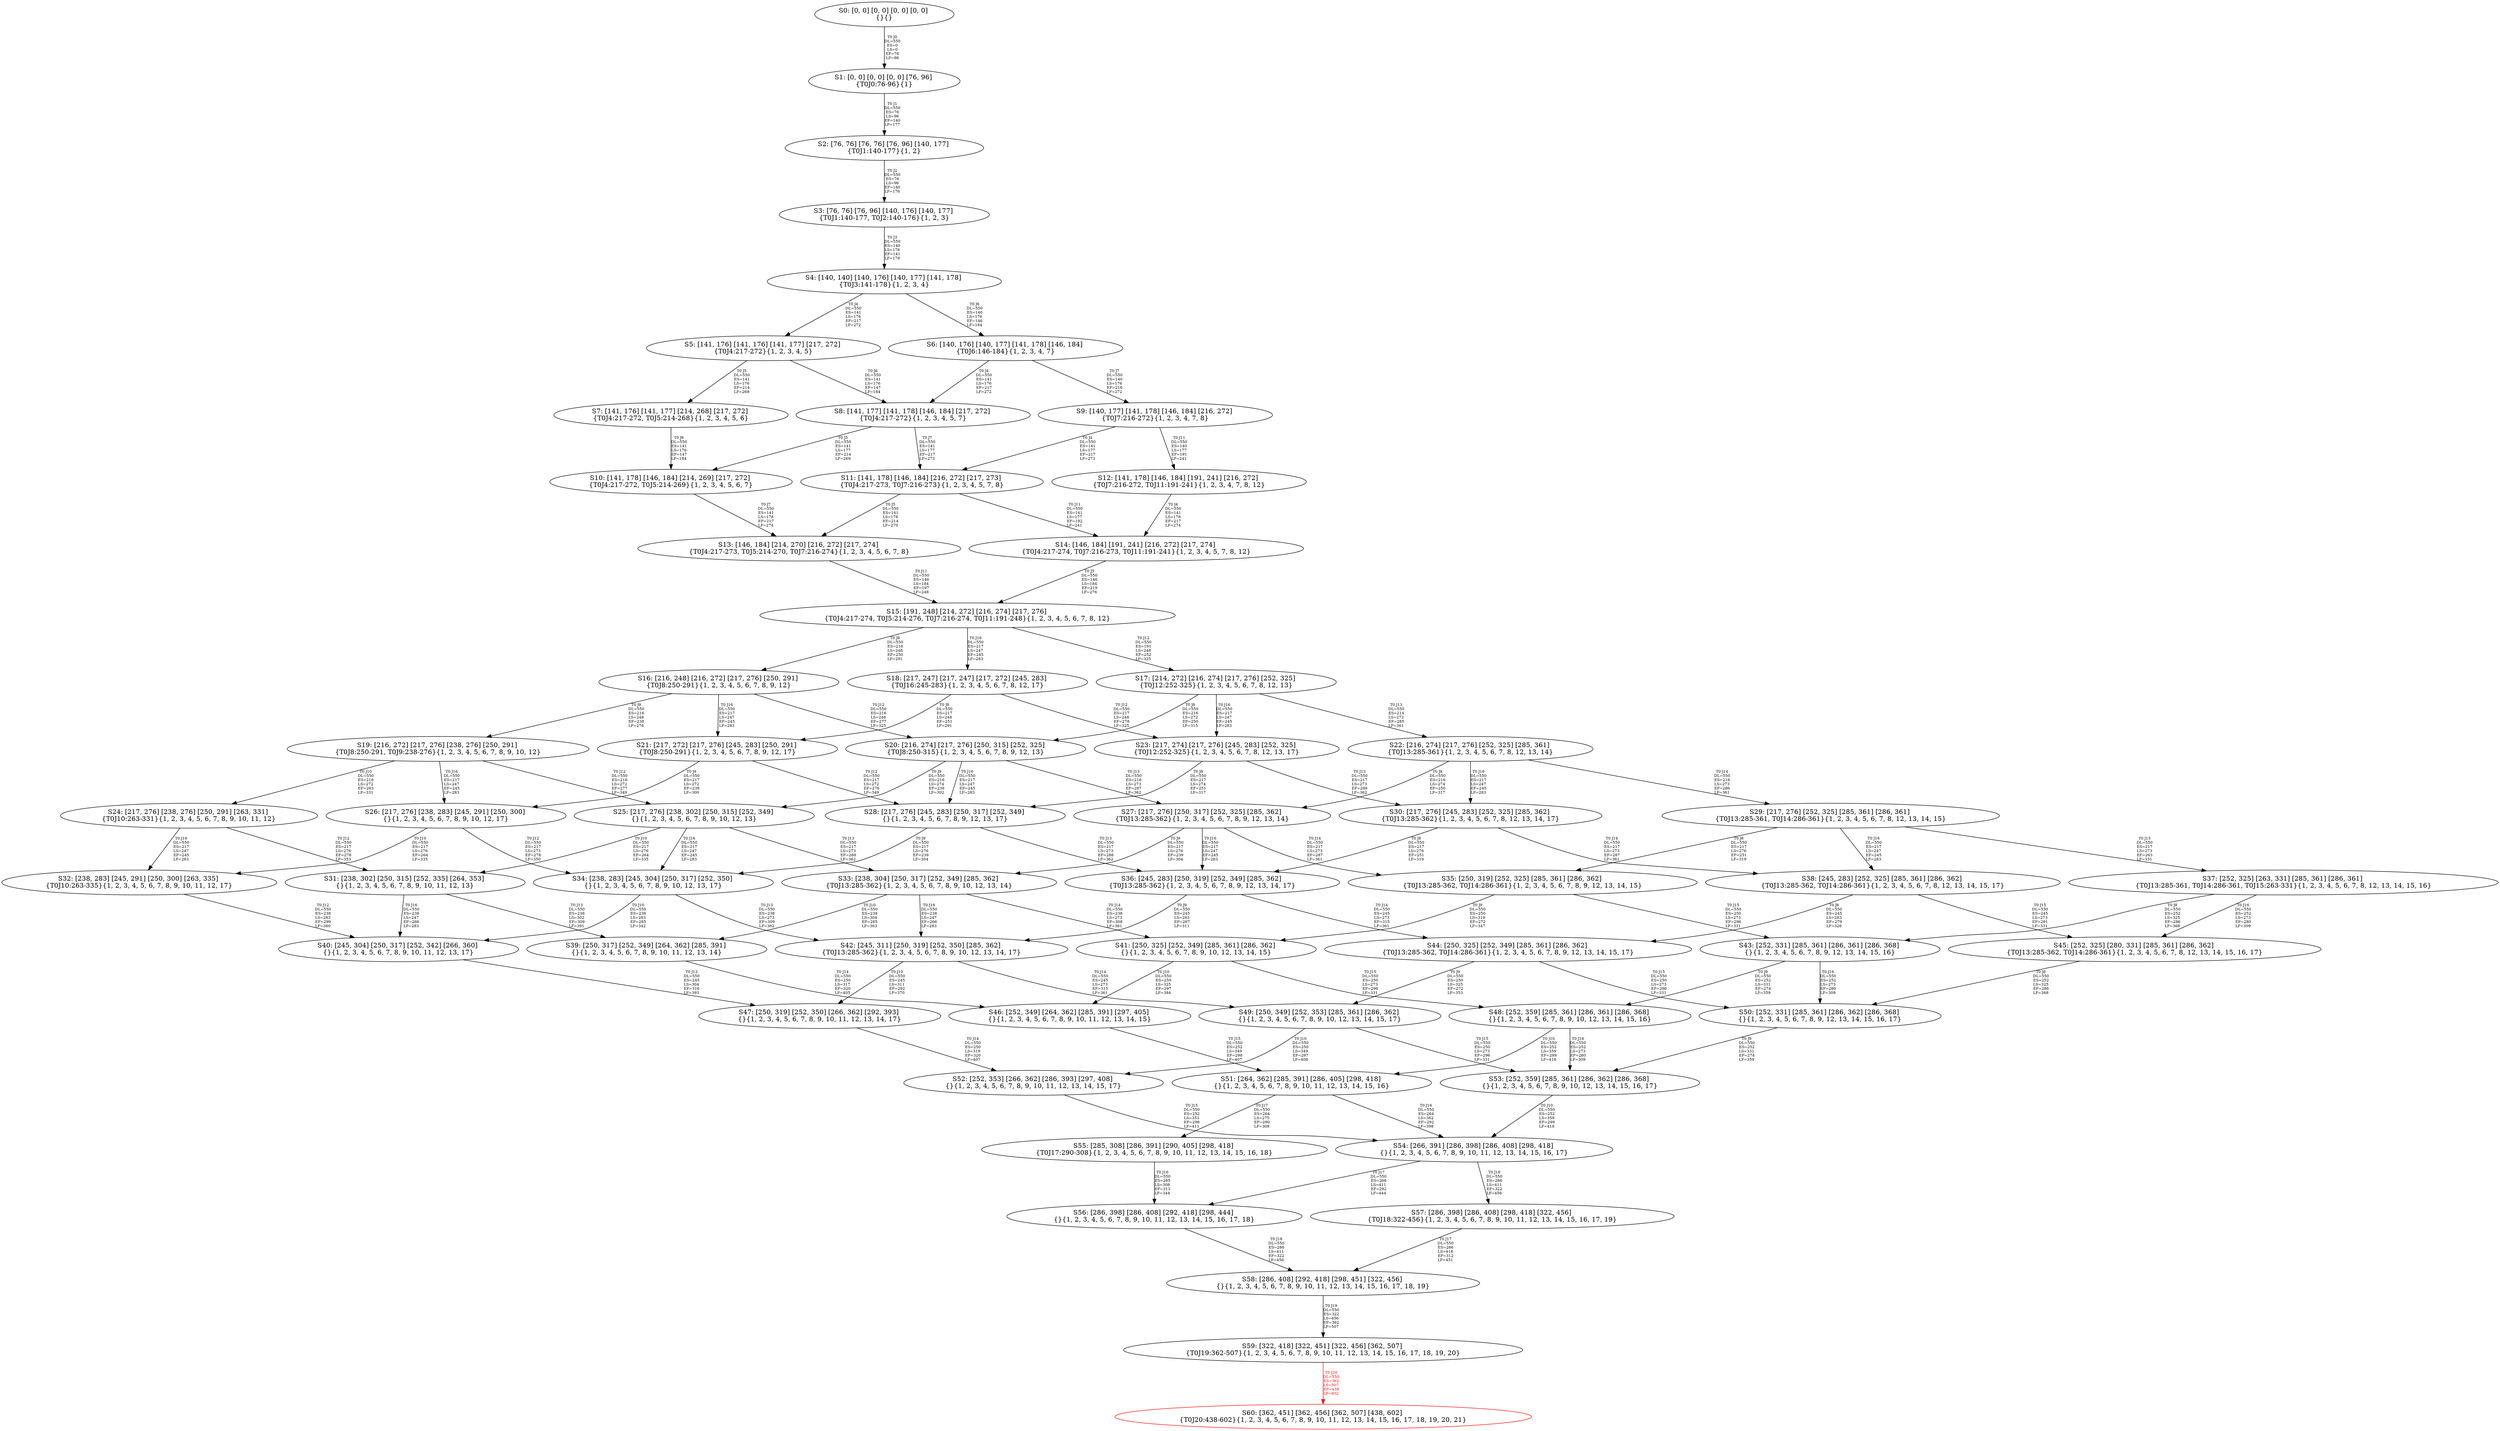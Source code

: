 digraph {
	S0[label="S0: [0, 0] [0, 0] [0, 0] [0, 0] \n{}{}"];
	S1[label="S1: [0, 0] [0, 0] [0, 0] [76, 96] \n{T0J0:76-96}{1}"];
	S2[label="S2: [76, 76] [76, 76] [76, 96] [140, 177] \n{T0J1:140-177}{1, 2}"];
	S3[label="S3: [76, 76] [76, 96] [140, 176] [140, 177] \n{T0J1:140-177, T0J2:140-176}{1, 2, 3}"];
	S4[label="S4: [140, 140] [140, 176] [140, 177] [141, 178] \n{T0J3:141-178}{1, 2, 3, 4}"];
	S5[label="S5: [141, 176] [141, 176] [141, 177] [217, 272] \n{T0J4:217-272}{1, 2, 3, 4, 5}"];
	S6[label="S6: [140, 176] [140, 177] [141, 178] [146, 184] \n{T0J6:146-184}{1, 2, 3, 4, 7}"];
	S7[label="S7: [141, 176] [141, 177] [214, 268] [217, 272] \n{T0J4:217-272, T0J5:214-268}{1, 2, 3, 4, 5, 6}"];
	S8[label="S8: [141, 177] [141, 178] [146, 184] [217, 272] \n{T0J4:217-272}{1, 2, 3, 4, 5, 7}"];
	S9[label="S9: [140, 177] [141, 178] [146, 184] [216, 272] \n{T0J7:216-272}{1, 2, 3, 4, 7, 8}"];
	S10[label="S10: [141, 178] [146, 184] [214, 269] [217, 272] \n{T0J4:217-272, T0J5:214-269}{1, 2, 3, 4, 5, 6, 7}"];
	S11[label="S11: [141, 178] [146, 184] [216, 272] [217, 273] \n{T0J4:217-273, T0J7:216-273}{1, 2, 3, 4, 5, 7, 8}"];
	S12[label="S12: [141, 178] [146, 184] [191, 241] [216, 272] \n{T0J7:216-272, T0J11:191-241}{1, 2, 3, 4, 7, 8, 12}"];
	S13[label="S13: [146, 184] [214, 270] [216, 272] [217, 274] \n{T0J4:217-273, T0J5:214-270, T0J7:216-274}{1, 2, 3, 4, 5, 6, 7, 8}"];
	S14[label="S14: [146, 184] [191, 241] [216, 272] [217, 274] \n{T0J4:217-274, T0J7:216-273, T0J11:191-241}{1, 2, 3, 4, 5, 7, 8, 12}"];
	S15[label="S15: [191, 248] [214, 272] [216, 274] [217, 276] \n{T0J4:217-274, T0J5:214-276, T0J7:216-274, T0J11:191-248}{1, 2, 3, 4, 5, 6, 7, 8, 12}"];
	S16[label="S16: [216, 248] [216, 272] [217, 276] [250, 291] \n{T0J8:250-291}{1, 2, 3, 4, 5, 6, 7, 8, 9, 12}"];
	S17[label="S17: [214, 272] [216, 274] [217, 276] [252, 325] \n{T0J12:252-325}{1, 2, 3, 4, 5, 6, 7, 8, 12, 13}"];
	S18[label="S18: [217, 247] [217, 247] [217, 272] [245, 283] \n{T0J16:245-283}{1, 2, 3, 4, 5, 6, 7, 8, 12, 17}"];
	S19[label="S19: [216, 272] [217, 276] [238, 276] [250, 291] \n{T0J8:250-291, T0J9:238-276}{1, 2, 3, 4, 5, 6, 7, 8, 9, 10, 12}"];
	S20[label="S20: [216, 274] [217, 276] [250, 315] [252, 325] \n{T0J8:250-315}{1, 2, 3, 4, 5, 6, 7, 8, 9, 12, 13}"];
	S21[label="S21: [217, 272] [217, 276] [245, 283] [250, 291] \n{T0J8:250-291}{1, 2, 3, 4, 5, 6, 7, 8, 9, 12, 17}"];
	S22[label="S22: [216, 274] [217, 276] [252, 325] [285, 361] \n{T0J13:285-361}{1, 2, 3, 4, 5, 6, 7, 8, 12, 13, 14}"];
	S23[label="S23: [217, 274] [217, 276] [245, 283] [252, 325] \n{T0J12:252-325}{1, 2, 3, 4, 5, 6, 7, 8, 12, 13, 17}"];
	S24[label="S24: [217, 276] [238, 276] [250, 291] [263, 331] \n{T0J10:263-331}{1, 2, 3, 4, 5, 6, 7, 8, 9, 10, 11, 12}"];
	S25[label="S25: [217, 276] [238, 302] [250, 315] [252, 349] \n{}{1, 2, 3, 4, 5, 6, 7, 8, 9, 10, 12, 13}"];
	S26[label="S26: [217, 276] [238, 283] [245, 291] [250, 300] \n{}{1, 2, 3, 4, 5, 6, 7, 8, 9, 10, 12, 17}"];
	S27[label="S27: [217, 276] [250, 317] [252, 325] [285, 362] \n{T0J13:285-362}{1, 2, 3, 4, 5, 6, 7, 8, 9, 12, 13, 14}"];
	S28[label="S28: [217, 276] [245, 283] [250, 317] [252, 349] \n{}{1, 2, 3, 4, 5, 6, 7, 8, 9, 12, 13, 17}"];
	S29[label="S29: [217, 276] [252, 325] [285, 361] [286, 361] \n{T0J13:285-361, T0J14:286-361}{1, 2, 3, 4, 5, 6, 7, 8, 12, 13, 14, 15}"];
	S30[label="S30: [217, 276] [245, 283] [252, 325] [285, 362] \n{T0J13:285-362}{1, 2, 3, 4, 5, 6, 7, 8, 12, 13, 14, 17}"];
	S31[label="S31: [238, 302] [250, 315] [252, 335] [264, 353] \n{}{1, 2, 3, 4, 5, 6, 7, 8, 9, 10, 11, 12, 13}"];
	S32[label="S32: [238, 283] [245, 291] [250, 300] [263, 335] \n{T0J10:263-335}{1, 2, 3, 4, 5, 6, 7, 8, 9, 10, 11, 12, 17}"];
	S33[label="S33: [238, 304] [250, 317] [252, 349] [285, 362] \n{T0J13:285-362}{1, 2, 3, 4, 5, 6, 7, 8, 9, 10, 12, 13, 14}"];
	S34[label="S34: [238, 283] [245, 304] [250, 317] [252, 350] \n{}{1, 2, 3, 4, 5, 6, 7, 8, 9, 10, 12, 13, 17}"];
	S35[label="S35: [250, 319] [252, 325] [285, 361] [286, 362] \n{T0J13:285-362, T0J14:286-361}{1, 2, 3, 4, 5, 6, 7, 8, 9, 12, 13, 14, 15}"];
	S36[label="S36: [245, 283] [250, 319] [252, 349] [285, 362] \n{T0J13:285-362}{1, 2, 3, 4, 5, 6, 7, 8, 9, 12, 13, 14, 17}"];
	S37[label="S37: [252, 325] [263, 331] [285, 361] [286, 361] \n{T0J13:285-361, T0J14:286-361, T0J15:263-331}{1, 2, 3, 4, 5, 6, 7, 8, 12, 13, 14, 15, 16}"];
	S38[label="S38: [245, 283] [252, 325] [285, 361] [286, 362] \n{T0J13:285-362, T0J14:286-361}{1, 2, 3, 4, 5, 6, 7, 8, 12, 13, 14, 15, 17}"];
	S39[label="S39: [250, 317] [252, 349] [264, 362] [285, 391] \n{}{1, 2, 3, 4, 5, 6, 7, 8, 9, 10, 11, 12, 13, 14}"];
	S40[label="S40: [245, 304] [250, 317] [252, 342] [266, 360] \n{}{1, 2, 3, 4, 5, 6, 7, 8, 9, 10, 11, 12, 13, 17}"];
	S41[label="S41: [250, 325] [252, 349] [285, 361] [286, 362] \n{}{1, 2, 3, 4, 5, 6, 7, 8, 9, 10, 12, 13, 14, 15}"];
	S42[label="S42: [245, 311] [250, 319] [252, 350] [285, 362] \n{T0J13:285-362}{1, 2, 3, 4, 5, 6, 7, 8, 9, 10, 12, 13, 14, 17}"];
	S43[label="S43: [252, 331] [285, 361] [286, 361] [286, 368] \n{}{1, 2, 3, 4, 5, 6, 7, 8, 9, 12, 13, 14, 15, 16}"];
	S44[label="S44: [250, 325] [252, 349] [285, 361] [286, 362] \n{T0J13:285-362, T0J14:286-361}{1, 2, 3, 4, 5, 6, 7, 8, 9, 12, 13, 14, 15, 17}"];
	S45[label="S45: [252, 325] [280, 331] [285, 361] [286, 362] \n{T0J13:285-362, T0J14:286-361}{1, 2, 3, 4, 5, 6, 7, 8, 12, 13, 14, 15, 16, 17}"];
	S46[label="S46: [252, 349] [264, 362] [285, 391] [297, 405] \n{}{1, 2, 3, 4, 5, 6, 7, 8, 9, 10, 11, 12, 13, 14, 15}"];
	S47[label="S47: [250, 319] [252, 350] [266, 362] [292, 393] \n{}{1, 2, 3, 4, 5, 6, 7, 8, 9, 10, 11, 12, 13, 14, 17}"];
	S48[label="S48: [252, 359] [285, 361] [286, 361] [286, 368] \n{}{1, 2, 3, 4, 5, 6, 7, 8, 9, 10, 12, 13, 14, 15, 16}"];
	S49[label="S49: [250, 349] [252, 353] [285, 361] [286, 362] \n{}{1, 2, 3, 4, 5, 6, 7, 8, 9, 10, 12, 13, 14, 15, 17}"];
	S50[label="S50: [252, 331] [285, 361] [286, 362] [286, 368] \n{}{1, 2, 3, 4, 5, 6, 7, 8, 9, 12, 13, 14, 15, 16, 17}"];
	S51[label="S51: [264, 362] [285, 391] [286, 405] [298, 418] \n{}{1, 2, 3, 4, 5, 6, 7, 8, 9, 10, 11, 12, 13, 14, 15, 16}"];
	S52[label="S52: [252, 353] [266, 362] [286, 393] [297, 408] \n{}{1, 2, 3, 4, 5, 6, 7, 8, 9, 10, 11, 12, 13, 14, 15, 17}"];
	S53[label="S53: [252, 359] [285, 361] [286, 362] [286, 368] \n{}{1, 2, 3, 4, 5, 6, 7, 8, 9, 10, 12, 13, 14, 15, 16, 17}"];
	S54[label="S54: [266, 391] [286, 398] [286, 408] [298, 418] \n{}{1, 2, 3, 4, 5, 6, 7, 8, 9, 10, 11, 12, 13, 14, 15, 16, 17}"];
	S55[label="S55: [285, 308] [286, 391] [290, 405] [298, 418] \n{T0J17:290-308}{1, 2, 3, 4, 5, 6, 7, 8, 9, 10, 11, 12, 13, 14, 15, 16, 18}"];
	S56[label="S56: [286, 398] [286, 408] [292, 418] [298, 444] \n{}{1, 2, 3, 4, 5, 6, 7, 8, 9, 10, 11, 12, 13, 14, 15, 16, 17, 18}"];
	S57[label="S57: [286, 398] [286, 408] [298, 418] [322, 456] \n{T0J18:322-456}{1, 2, 3, 4, 5, 6, 7, 8, 9, 10, 11, 12, 13, 14, 15, 16, 17, 19}"];
	S58[label="S58: [286, 408] [292, 418] [298, 451] [322, 456] \n{}{1, 2, 3, 4, 5, 6, 7, 8, 9, 10, 11, 12, 13, 14, 15, 16, 17, 18, 19}"];
	S59[label="S59: [322, 418] [322, 451] [322, 456] [362, 507] \n{T0J19:362-507}{1, 2, 3, 4, 5, 6, 7, 8, 9, 10, 11, 12, 13, 14, 15, 16, 17, 18, 19, 20}"];
	S60[label="S60: [362, 451] [362, 456] [362, 507] [438, 602] \n{T0J20:438-602}{1, 2, 3, 4, 5, 6, 7, 8, 9, 10, 11, 12, 13, 14, 15, 16, 17, 18, 19, 20, 21}"];
	S0 -> S1[label="T0 J0\nDL=550\nES=0\nLS=0\nEF=76\nLF=96",fontsize=8];
	S1 -> S2[label="T0 J1\nDL=550\nES=76\nLS=96\nEF=140\nLF=177",fontsize=8];
	S2 -> S3[label="T0 J2\nDL=550\nES=76\nLS=96\nEF=140\nLF=176",fontsize=8];
	S3 -> S4[label="T0 J3\nDL=550\nES=140\nLS=176\nEF=141\nLF=178",fontsize=8];
	S4 -> S5[label="T0 J4\nDL=550\nES=141\nLS=176\nEF=217\nLF=272",fontsize=8];
	S4 -> S6[label="T0 J6\nDL=550\nES=140\nLS=176\nEF=146\nLF=184",fontsize=8];
	S5 -> S7[label="T0 J5\nDL=550\nES=141\nLS=176\nEF=214\nLF=268",fontsize=8];
	S5 -> S8[label="T0 J6\nDL=550\nES=141\nLS=176\nEF=147\nLF=184",fontsize=8];
	S6 -> S8[label="T0 J4\nDL=550\nES=141\nLS=176\nEF=217\nLF=272",fontsize=8];
	S6 -> S9[label="T0 J7\nDL=550\nES=140\nLS=176\nEF=216\nLF=272",fontsize=8];
	S7 -> S10[label="T0 J6\nDL=550\nES=141\nLS=176\nEF=147\nLF=184",fontsize=8];
	S8 -> S10[label="T0 J5\nDL=550\nES=141\nLS=177\nEF=214\nLF=269",fontsize=8];
	S8 -> S11[label="T0 J7\nDL=550\nES=141\nLS=177\nEF=217\nLF=273",fontsize=8];
	S9 -> S11[label="T0 J4\nDL=550\nES=141\nLS=177\nEF=217\nLF=273",fontsize=8];
	S9 -> S12[label="T0 J11\nDL=550\nES=140\nLS=177\nEF=191\nLF=241",fontsize=8];
	S10 -> S13[label="T0 J7\nDL=550\nES=141\nLS=178\nEF=217\nLF=274",fontsize=8];
	S11 -> S13[label="T0 J5\nDL=550\nES=141\nLS=178\nEF=214\nLF=270",fontsize=8];
	S11 -> S14[label="T0 J11\nDL=550\nES=141\nLS=177\nEF=192\nLF=241",fontsize=8];
	S12 -> S14[label="T0 J4\nDL=550\nES=141\nLS=178\nEF=217\nLF=274",fontsize=8];
	S13 -> S15[label="T0 J11\nDL=550\nES=146\nLS=184\nEF=197\nLF=248",fontsize=8];
	S14 -> S15[label="T0 J5\nDL=550\nES=146\nLS=184\nEF=219\nLF=276",fontsize=8];
	S15 -> S16[label="T0 J8\nDL=550\nES=216\nLS=248\nEF=250\nLF=291",fontsize=8];
	S15 -> S17[label="T0 J12\nDL=550\nES=191\nLS=248\nEF=252\nLF=325",fontsize=8];
	S15 -> S18[label="T0 J16\nDL=550\nES=217\nLS=247\nEF=245\nLF=283",fontsize=8];
	S16 -> S19[label="T0 J9\nDL=550\nES=216\nLS=248\nEF=238\nLF=276",fontsize=8];
	S16 -> S20[label="T0 J12\nDL=550\nES=216\nLS=248\nEF=277\nLF=325",fontsize=8];
	S16 -> S21[label="T0 J16\nDL=550\nES=217\nLS=247\nEF=245\nLF=283",fontsize=8];
	S17 -> S20[label="T0 J8\nDL=550\nES=216\nLS=272\nEF=250\nLF=315",fontsize=8];
	S17 -> S22[label="T0 J13\nDL=550\nES=214\nLS=272\nEF=285\nLF=361",fontsize=8];
	S17 -> S23[label="T0 J16\nDL=550\nES=217\nLS=247\nEF=245\nLF=283",fontsize=8];
	S18 -> S21[label="T0 J8\nDL=550\nES=217\nLS=248\nEF=251\nLF=291",fontsize=8];
	S18 -> S23[label="T0 J12\nDL=550\nES=217\nLS=248\nEF=278\nLF=325",fontsize=8];
	S19 -> S24[label="T0 J10\nDL=550\nES=216\nLS=272\nEF=263\nLF=331",fontsize=8];
	S19 -> S25[label="T0 J12\nDL=550\nES=216\nLS=272\nEF=277\nLF=349",fontsize=8];
	S19 -> S26[label="T0 J16\nDL=550\nES=217\nLS=247\nEF=245\nLF=283",fontsize=8];
	S20 -> S25[label="T0 J9\nDL=550\nES=216\nLS=274\nEF=238\nLF=302",fontsize=8];
	S20 -> S27[label="T0 J13\nDL=550\nES=216\nLS=273\nEF=287\nLF=362",fontsize=8];
	S20 -> S28[label="T0 J16\nDL=550\nES=217\nLS=247\nEF=245\nLF=283",fontsize=8];
	S21 -> S26[label="T0 J9\nDL=550\nES=217\nLS=272\nEF=239\nLF=300",fontsize=8];
	S21 -> S28[label="T0 J12\nDL=550\nES=217\nLS=272\nEF=278\nLF=349",fontsize=8];
	S22 -> S27[label="T0 J8\nDL=550\nES=216\nLS=274\nEF=250\nLF=317",fontsize=8];
	S22 -> S29[label="T0 J14\nDL=550\nES=216\nLS=273\nEF=286\nLF=361",fontsize=8];
	S22 -> S30[label="T0 J16\nDL=550\nES=217\nLS=247\nEF=245\nLF=283",fontsize=8];
	S23 -> S28[label="T0 J8\nDL=550\nES=217\nLS=274\nEF=251\nLF=317",fontsize=8];
	S23 -> S30[label="T0 J13\nDL=550\nES=217\nLS=273\nEF=288\nLF=362",fontsize=8];
	S24 -> S31[label="T0 J12\nDL=550\nES=217\nLS=276\nEF=278\nLF=353",fontsize=8];
	S24 -> S32[label="T0 J16\nDL=550\nES=217\nLS=247\nEF=245\nLF=283",fontsize=8];
	S25 -> S31[label="T0 J10\nDL=550\nES=217\nLS=276\nEF=264\nLF=335",fontsize=8];
	S25 -> S33[label="T0 J13\nDL=550\nES=217\nLS=273\nEF=288\nLF=362",fontsize=8];
	S25 -> S34[label="T0 J16\nDL=550\nES=217\nLS=247\nEF=245\nLF=283",fontsize=8];
	S26 -> S32[label="T0 J10\nDL=550\nES=217\nLS=276\nEF=264\nLF=335",fontsize=8];
	S26 -> S34[label="T0 J12\nDL=550\nES=217\nLS=273\nEF=278\nLF=350",fontsize=8];
	S27 -> S33[label="T0 J9\nDL=550\nES=217\nLS=276\nEF=239\nLF=304",fontsize=8];
	S27 -> S35[label="T0 J14\nDL=550\nES=217\nLS=273\nEF=287\nLF=361",fontsize=8];
	S27 -> S36[label="T0 J16\nDL=550\nES=217\nLS=247\nEF=245\nLF=283",fontsize=8];
	S28 -> S34[label="T0 J9\nDL=550\nES=217\nLS=276\nEF=239\nLF=304",fontsize=8];
	S28 -> S36[label="T0 J13\nDL=550\nES=217\nLS=273\nEF=288\nLF=362",fontsize=8];
	S29 -> S35[label="T0 J8\nDL=550\nES=217\nLS=276\nEF=251\nLF=319",fontsize=8];
	S29 -> S37[label="T0 J15\nDL=550\nES=217\nLS=273\nEF=263\nLF=331",fontsize=8];
	S29 -> S38[label="T0 J16\nDL=550\nES=217\nLS=247\nEF=245\nLF=283",fontsize=8];
	S30 -> S36[label="T0 J8\nDL=550\nES=217\nLS=276\nEF=251\nLF=319",fontsize=8];
	S30 -> S38[label="T0 J14\nDL=550\nES=217\nLS=273\nEF=287\nLF=361",fontsize=8];
	S31 -> S39[label="T0 J13\nDL=550\nES=238\nLS=302\nEF=309\nLF=391",fontsize=8];
	S31 -> S40[label="T0 J16\nDL=550\nES=238\nLS=247\nEF=266\nLF=283",fontsize=8];
	S32 -> S40[label="T0 J12\nDL=550\nES=238\nLS=283\nEF=299\nLF=360",fontsize=8];
	S33 -> S39[label="T0 J10\nDL=550\nES=238\nLS=304\nEF=285\nLF=363",fontsize=8];
	S33 -> S41[label="T0 J14\nDL=550\nES=238\nLS=273\nEF=308\nLF=361",fontsize=8];
	S33 -> S42[label="T0 J16\nDL=550\nES=238\nLS=247\nEF=266\nLF=283",fontsize=8];
	S34 -> S40[label="T0 J10\nDL=550\nES=238\nLS=283\nEF=285\nLF=342",fontsize=8];
	S34 -> S42[label="T0 J13\nDL=550\nES=238\nLS=273\nEF=309\nLF=362",fontsize=8];
	S35 -> S41[label="T0 J9\nDL=550\nES=250\nLS=319\nEF=272\nLF=347",fontsize=8];
	S35 -> S43[label="T0 J15\nDL=550\nES=250\nLS=273\nEF=296\nLF=331",fontsize=8];
	S36 -> S42[label="T0 J9\nDL=550\nES=245\nLS=283\nEF=267\nLF=311",fontsize=8];
	S36 -> S44[label="T0 J14\nDL=550\nES=245\nLS=273\nEF=315\nLF=361",fontsize=8];
	S37 -> S43[label="T0 J8\nDL=550\nES=252\nLS=325\nEF=286\nLF=368",fontsize=8];
	S37 -> S45[label="T0 J16\nDL=550\nES=252\nLS=273\nEF=280\nLF=309",fontsize=8];
	S38 -> S44[label="T0 J8\nDL=550\nES=245\nLS=283\nEF=279\nLF=326",fontsize=8];
	S38 -> S45[label="T0 J15\nDL=550\nES=245\nLS=273\nEF=291\nLF=331",fontsize=8];
	S39 -> S46[label="T0 J14\nDL=550\nES=250\nLS=317\nEF=320\nLF=405",fontsize=8];
	S40 -> S47[label="T0 J13\nDL=550\nES=245\nLS=304\nEF=316\nLF=393",fontsize=8];
	S41 -> S46[label="T0 J10\nDL=550\nES=250\nLS=325\nEF=297\nLF=384",fontsize=8];
	S41 -> S48[label="T0 J15\nDL=550\nES=250\nLS=273\nEF=296\nLF=331",fontsize=8];
	S42 -> S47[label="T0 J10\nDL=550\nES=245\nLS=311\nEF=292\nLF=370",fontsize=8];
	S42 -> S49[label="T0 J14\nDL=550\nES=245\nLS=273\nEF=315\nLF=361",fontsize=8];
	S43 -> S48[label="T0 J9\nDL=550\nES=252\nLS=331\nEF=274\nLF=359",fontsize=8];
	S43 -> S50[label="T0 J16\nDL=550\nES=252\nLS=273\nEF=280\nLF=309",fontsize=8];
	S44 -> S49[label="T0 J9\nDL=550\nES=250\nLS=325\nEF=272\nLF=353",fontsize=8];
	S44 -> S50[label="T0 J15\nDL=550\nES=250\nLS=273\nEF=296\nLF=331",fontsize=8];
	S45 -> S50[label="T0 J8\nDL=550\nES=252\nLS=325\nEF=286\nLF=368",fontsize=8];
	S46 -> S51[label="T0 J15\nDL=550\nES=252\nLS=349\nEF=298\nLF=407",fontsize=8];
	S47 -> S52[label="T0 J14\nDL=550\nES=250\nLS=319\nEF=320\nLF=407",fontsize=8];
	S48 -> S51[label="T0 J10\nDL=550\nES=252\nLS=359\nEF=299\nLF=418",fontsize=8];
	S48 -> S53[label="T0 J16\nDL=550\nES=252\nLS=273\nEF=280\nLF=309",fontsize=8];
	S49 -> S52[label="T0 J10\nDL=550\nES=250\nLS=349\nEF=297\nLF=408",fontsize=8];
	S49 -> S53[label="T0 J15\nDL=550\nES=250\nLS=273\nEF=296\nLF=331",fontsize=8];
	S50 -> S53[label="T0 J9\nDL=550\nES=252\nLS=331\nEF=274\nLF=359",fontsize=8];
	S51 -> S54[label="T0 J16\nDL=550\nES=264\nLS=362\nEF=292\nLF=398",fontsize=8];
	S51 -> S55[label="T0 J17\nDL=550\nES=264\nLS=275\nEF=290\nLF=308",fontsize=8];
	S52 -> S54[label="T0 J15\nDL=550\nES=252\nLS=353\nEF=298\nLF=411",fontsize=8];
	S53 -> S54[label="T0 J10\nDL=550\nES=252\nLS=359\nEF=299\nLF=418",fontsize=8];
	S54 -> S56[label="T0 J17\nDL=550\nES=266\nLS=411\nEF=292\nLF=444",fontsize=8];
	S54 -> S57[label="T0 J18\nDL=550\nES=286\nLS=411\nEF=322\nLF=456",fontsize=8];
	S55 -> S56[label="T0 J16\nDL=550\nES=285\nLS=308\nEF=313\nLF=344",fontsize=8];
	S56 -> S58[label="T0 J18\nDL=550\nES=286\nLS=411\nEF=322\nLF=456",fontsize=8];
	S57 -> S58[label="T0 J17\nDL=550\nES=286\nLS=418\nEF=312\nLF=451",fontsize=8];
	S58 -> S59[label="T0 J19\nDL=550\nES=322\nLS=456\nEF=362\nLF=507",fontsize=8];
	S59 -> S60[label="T0 J20\nDL=550\nES=362\nLS=507\nEF=438\nLF=602",color=Red,fontcolor=Red,fontsize=8];
S60[color=Red];
}
